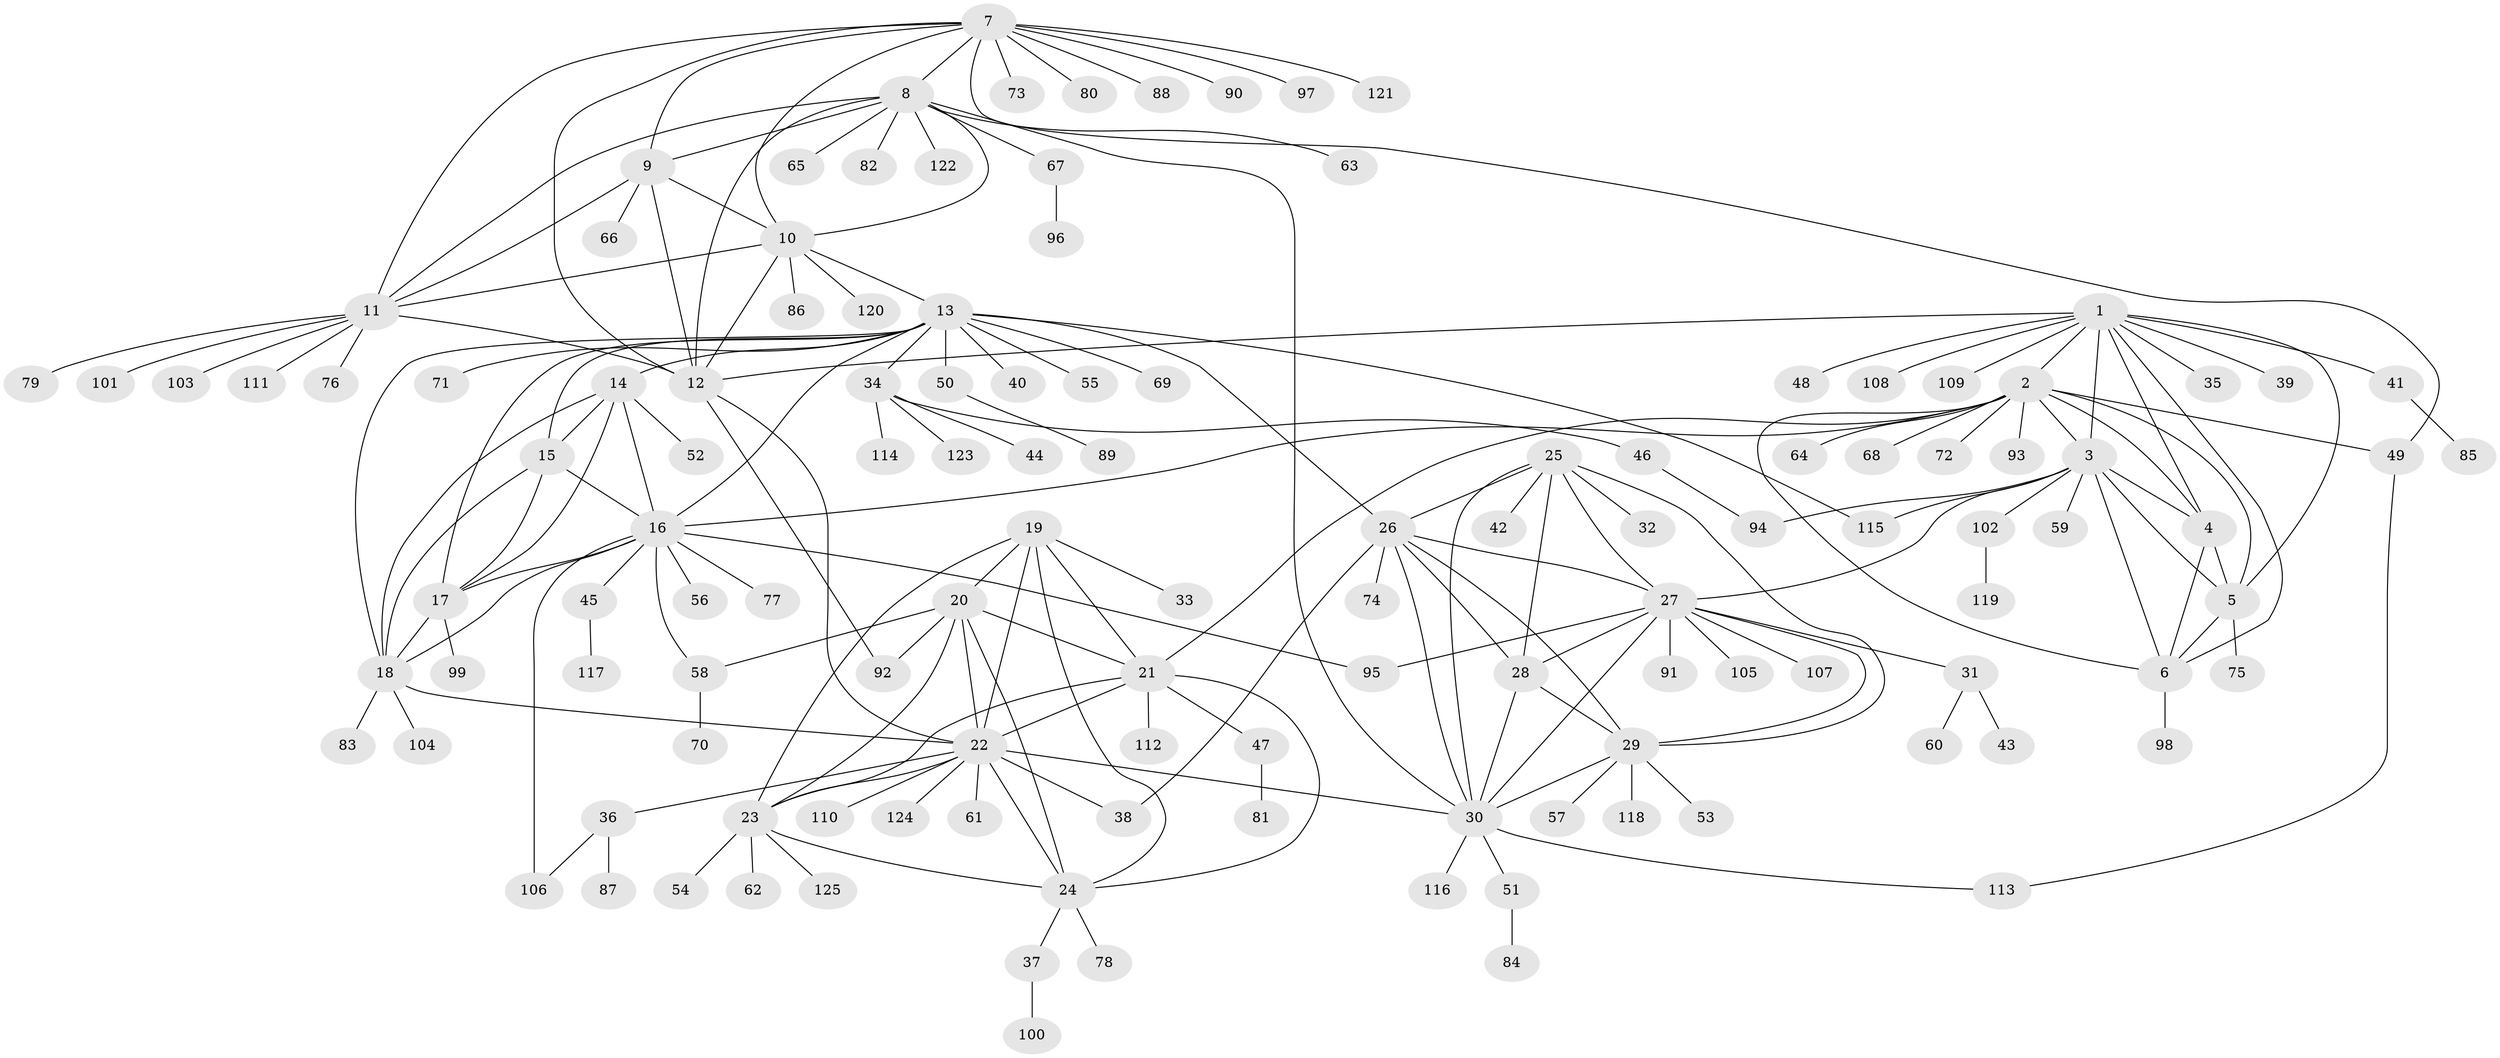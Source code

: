 // Generated by graph-tools (version 1.1) at 2025/37/03/09/25 02:37:44]
// undirected, 125 vertices, 189 edges
graph export_dot {
graph [start="1"]
  node [color=gray90,style=filled];
  1;
  2;
  3;
  4;
  5;
  6;
  7;
  8;
  9;
  10;
  11;
  12;
  13;
  14;
  15;
  16;
  17;
  18;
  19;
  20;
  21;
  22;
  23;
  24;
  25;
  26;
  27;
  28;
  29;
  30;
  31;
  32;
  33;
  34;
  35;
  36;
  37;
  38;
  39;
  40;
  41;
  42;
  43;
  44;
  45;
  46;
  47;
  48;
  49;
  50;
  51;
  52;
  53;
  54;
  55;
  56;
  57;
  58;
  59;
  60;
  61;
  62;
  63;
  64;
  65;
  66;
  67;
  68;
  69;
  70;
  71;
  72;
  73;
  74;
  75;
  76;
  77;
  78;
  79;
  80;
  81;
  82;
  83;
  84;
  85;
  86;
  87;
  88;
  89;
  90;
  91;
  92;
  93;
  94;
  95;
  96;
  97;
  98;
  99;
  100;
  101;
  102;
  103;
  104;
  105;
  106;
  107;
  108;
  109;
  110;
  111;
  112;
  113;
  114;
  115;
  116;
  117;
  118;
  119;
  120;
  121;
  122;
  123;
  124;
  125;
  1 -- 2;
  1 -- 3;
  1 -- 4;
  1 -- 5;
  1 -- 6;
  1 -- 12;
  1 -- 35;
  1 -- 39;
  1 -- 41;
  1 -- 48;
  1 -- 108;
  1 -- 109;
  2 -- 3;
  2 -- 4;
  2 -- 5;
  2 -- 6;
  2 -- 16;
  2 -- 21;
  2 -- 49;
  2 -- 64;
  2 -- 68;
  2 -- 72;
  2 -- 93;
  3 -- 4;
  3 -- 5;
  3 -- 6;
  3 -- 27;
  3 -- 59;
  3 -- 94;
  3 -- 102;
  3 -- 115;
  4 -- 5;
  4 -- 6;
  5 -- 6;
  5 -- 75;
  6 -- 98;
  7 -- 8;
  7 -- 9;
  7 -- 10;
  7 -- 11;
  7 -- 12;
  7 -- 49;
  7 -- 73;
  7 -- 80;
  7 -- 88;
  7 -- 90;
  7 -- 97;
  7 -- 121;
  8 -- 9;
  8 -- 10;
  8 -- 11;
  8 -- 12;
  8 -- 30;
  8 -- 63;
  8 -- 65;
  8 -- 67;
  8 -- 82;
  8 -- 122;
  9 -- 10;
  9 -- 11;
  9 -- 12;
  9 -- 66;
  10 -- 11;
  10 -- 12;
  10 -- 13;
  10 -- 86;
  10 -- 120;
  11 -- 12;
  11 -- 76;
  11 -- 79;
  11 -- 101;
  11 -- 103;
  11 -- 111;
  12 -- 22;
  12 -- 92;
  13 -- 14;
  13 -- 15;
  13 -- 16;
  13 -- 17;
  13 -- 18;
  13 -- 26;
  13 -- 34;
  13 -- 40;
  13 -- 50;
  13 -- 55;
  13 -- 69;
  13 -- 71;
  13 -- 115;
  14 -- 15;
  14 -- 16;
  14 -- 17;
  14 -- 18;
  14 -- 52;
  15 -- 16;
  15 -- 17;
  15 -- 18;
  16 -- 17;
  16 -- 18;
  16 -- 45;
  16 -- 56;
  16 -- 58;
  16 -- 77;
  16 -- 95;
  16 -- 106;
  17 -- 18;
  17 -- 99;
  18 -- 22;
  18 -- 83;
  18 -- 104;
  19 -- 20;
  19 -- 21;
  19 -- 22;
  19 -- 23;
  19 -- 24;
  19 -- 33;
  20 -- 21;
  20 -- 22;
  20 -- 23;
  20 -- 24;
  20 -- 58;
  20 -- 92;
  21 -- 22;
  21 -- 23;
  21 -- 24;
  21 -- 47;
  21 -- 112;
  22 -- 23;
  22 -- 24;
  22 -- 30;
  22 -- 36;
  22 -- 38;
  22 -- 61;
  22 -- 110;
  22 -- 124;
  23 -- 24;
  23 -- 54;
  23 -- 62;
  23 -- 125;
  24 -- 37;
  24 -- 78;
  25 -- 26;
  25 -- 27;
  25 -- 28;
  25 -- 29;
  25 -- 30;
  25 -- 32;
  25 -- 42;
  26 -- 27;
  26 -- 28;
  26 -- 29;
  26 -- 30;
  26 -- 38;
  26 -- 74;
  27 -- 28;
  27 -- 29;
  27 -- 30;
  27 -- 31;
  27 -- 91;
  27 -- 95;
  27 -- 105;
  27 -- 107;
  28 -- 29;
  28 -- 30;
  29 -- 30;
  29 -- 53;
  29 -- 57;
  29 -- 118;
  30 -- 51;
  30 -- 113;
  30 -- 116;
  31 -- 43;
  31 -- 60;
  34 -- 44;
  34 -- 46;
  34 -- 114;
  34 -- 123;
  36 -- 87;
  36 -- 106;
  37 -- 100;
  41 -- 85;
  45 -- 117;
  46 -- 94;
  47 -- 81;
  49 -- 113;
  50 -- 89;
  51 -- 84;
  58 -- 70;
  67 -- 96;
  102 -- 119;
}
